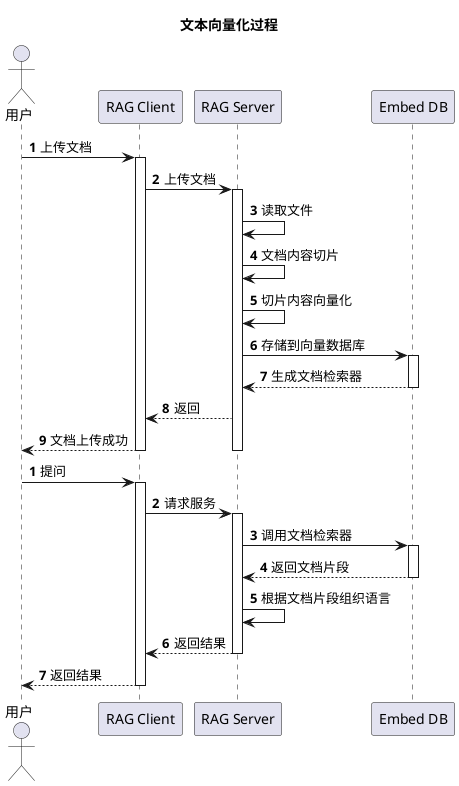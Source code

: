 @startuml
'https://plantuml.com/sequence-diagram

autonumber
title 文本向量化过程
actor 用户 as user

autonumber
user -> "RAG Client": 上传文档
activate "RAG Client"
"RAG Client" -> "RAG Server": 上传文档
activate "RAG Server"
"RAG Server" -> "RAG Server": 读取文件
"RAG Server" -> "RAG Server": 文档内容切片
"RAG Server" -> "RAG Server": 切片内容向量化
"RAG Server" -> "Embed DB": 存储到向量数据库
activate "Embed DB"
"Embed DB" --> "RAG Server": 生成文档检索器
deactivate "Embed DB"
"RAG Server" --> "RAG Client": 返回
"RAG Client" --> user: 文档上传成功
deactivate "RAG Server"
deactivate "RAG Client"


autonumber
user -> "RAG Client": 提问
activate "RAG Client"
"RAG Client" -> "RAG Server": 请求服务
activate "RAG Server"
"RAG Server" -> "Embed DB": 调用文档检索器
activate "Embed DB"
"Embed DB" --> "RAG Server": 返回文档片段
deactivate "Embed DB"
"RAG Server" -> "RAG Server": 根据文档片段组织语言
"RAG Server" --> "RAG Client": 返回结果
deactivate "RAG Server"
"RAG Client" --> user: 返回结果
deactivate "RAG Client"

@enduml
